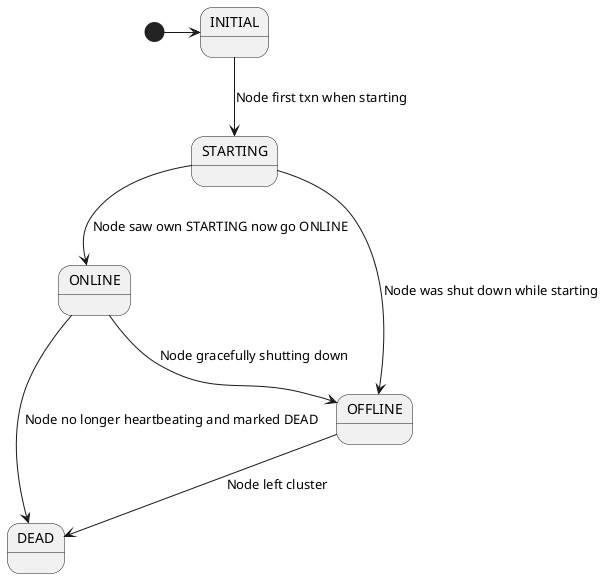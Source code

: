 @startuml

[*] -> INITIAL
INITIAL --> STARTING : Node first txn when starting
STARTING --> ONLINE : Node saw own STARTING now go ONLINE
STARTING --> OFFLINE : Node was shut down while starting
ONLINE --> OFFLINE : Node gracefully shutting down
ONLINE --> DEAD : Node no longer heartbeating and marked DEAD
OFFLINE --> DEAD : Node left cluster

@enduml
